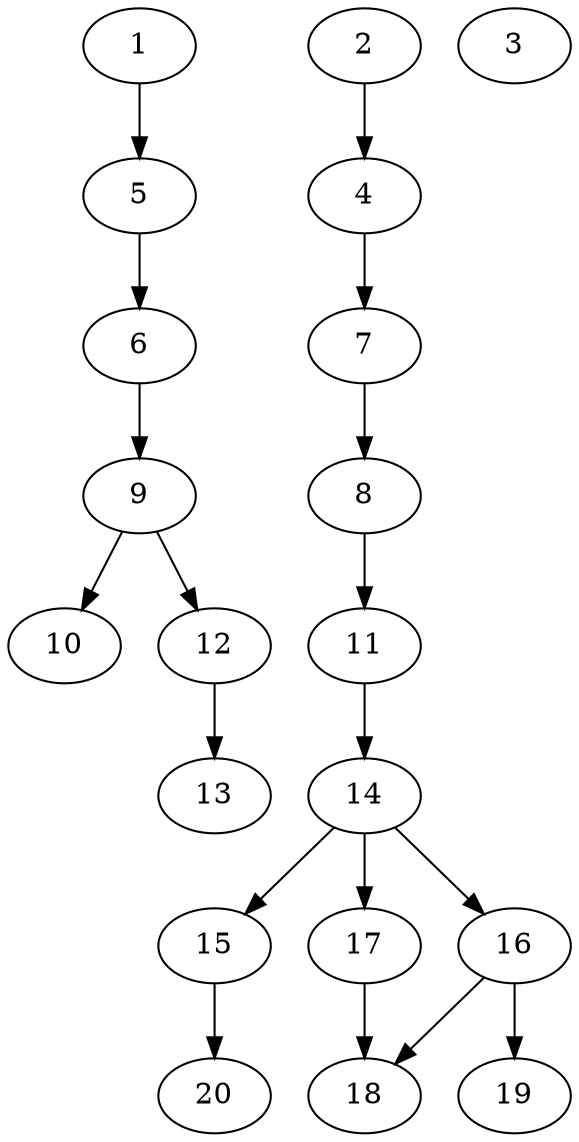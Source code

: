 // DAG (tier=1-easy, mode=data, n=20, ccr=0.305, fat=0.400, density=0.386, regular=0.777, jump=0.042, mindata=1048576, maxdata=8388608)
// DAG automatically generated by daggen at Sun Aug 24 16:33:33 2025
// /home/ermia/Project/Environments/daggen/bin/daggen --dot --ccr 0.305 --fat 0.400 --regular 0.777 --density 0.386 --jump 0.042 --mindata 1048576 --maxdata 8388608 -n 20 
digraph G {
  1 [size="140915553900208000", alpha="0.03", expect_size="70457776950104000"]
  1 -> 5 [size ="143638503882752"]
  2 [size="185680780017327072", alpha="0.02", expect_size="92840390008663536"]
  2 -> 4 [size ="123244497600512"]
  3 [size="673704338854750208", alpha="0.06", expect_size="336852169427375104"]
  4 [size="369209690577009664", alpha="0.01", expect_size="184604845288504832"]
  4 -> 7 [size ="344027014627328"]
  5 [size="265937021984309248000", alpha="0.01", expect_size="132968510992154624000"]
  5 -> 6 [size ="330833277747200"]
  6 [size="43095536433650048", alpha="0.12", expect_size="21547768216825024"]
  6 -> 9 [size ="24730362970112"]
  7 [size="61797927314108536", alpha="0.18", expect_size="30898963657054268"]
  7 -> 8 [size ="24300153208832"]
  8 [size="1182440248142773", alpha="0.11", expect_size="591220124071386"]
  8 -> 11 [size ="27512293818368"]
  9 [size="5907300183339865", alpha="0.05", expect_size="2953650091669932"]
  9 -> 10 [size ="450587711766528"]
  9 -> 12 [size ="450587711766528"]
  10 [size="441979745244666112", alpha="0.07", expect_size="220989872622333056"]
  11 [size="968280642923000", alpha="0.19", expect_size="484140321461500"]
  11 -> 14 [size ="54632520876032"]
  12 [size="84007414901654945792", alpha="0.04", expect_size="42003707450827472896"]
  12 -> 13 [size ="153450532831232"]
  13 [size="1666249992730422", alpha="0.05", expect_size="833124996365211"]
  14 [size="49721713328079765504", alpha="0.09", expect_size="24860856664039882752"]
  14 -> 15 [size ="108173457358848"]
  14 -> 16 [size ="108173457358848"]
  14 -> 17 [size ="108173457358848"]
  15 [size="39048692132703272", alpha="0.03", expect_size="19524346066351636"]
  15 -> 20 [size ="16559321907200"]
  16 [size="110485865650238521344", alpha="0.08", expect_size="55242932825119260672"]
  16 -> 18 [size ="184202054074368"]
  16 -> 19 [size ="184202054074368"]
  17 [size="16740471475422960", alpha="0.12", expect_size="8370235737711480"]
  17 -> 18 [size ="13937848352768"]
  18 [size="3638393506566766592", alpha="0.06", expect_size="1819196753283383296"]
  19 [size="13617127635111903232", alpha="0.13", expect_size="6808563817555951616"]
  20 [size="87462374622126976", alpha="0.09", expect_size="43731187311063488"]
}
